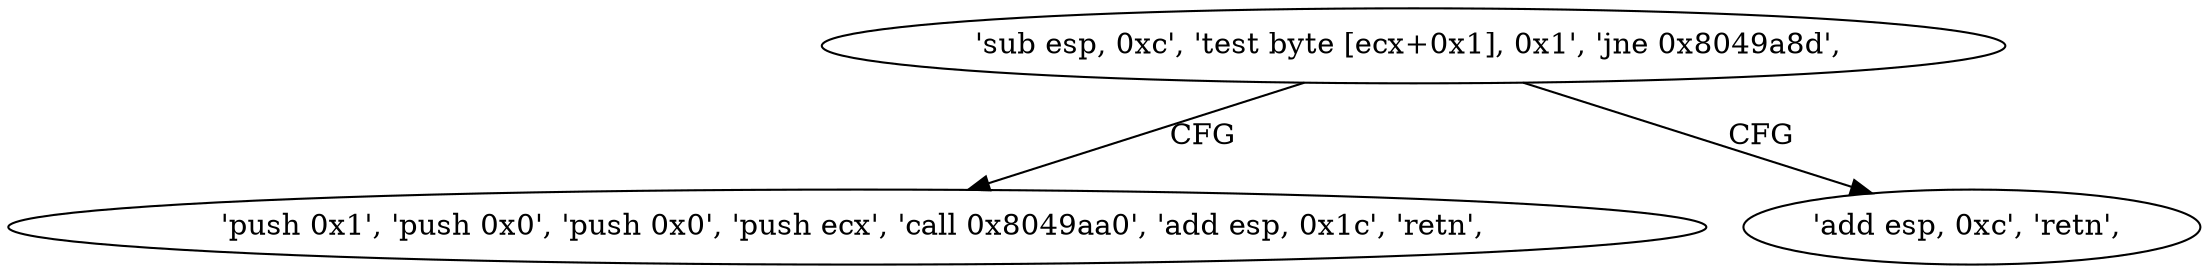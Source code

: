 digraph "func" {
"134519424" [label = "'sub esp, 0xc', 'test byte [ecx+0x1], 0x1', 'jne 0x8049a8d', " ]
"134519437" [label = "'push 0x1', 'push 0x0', 'push 0x0', 'push ecx', 'call 0x8049aa0', 'add esp, 0x1c', 'retn', " ]
"134519433" [label = "'add esp, 0xc', 'retn', " ]
"134519424" -> "134519437" [ label = "CFG" ]
"134519424" -> "134519433" [ label = "CFG" ]
}

